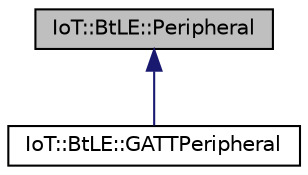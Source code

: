 digraph "IoT::BtLE::Peripheral"
{
 // LATEX_PDF_SIZE
  edge [fontname="Helvetica",fontsize="10",labelfontname="Helvetica",labelfontsize="10"];
  node [fontname="Helvetica",fontsize="10",shape=record];
  Node1 [label="IoT::BtLE::Peripheral",height=0.2,width=0.4,color="black", fillcolor="grey75", style="filled", fontcolor="black",tooltip=" "];
  Node1 -> Node2 [dir="back",color="midnightblue",fontsize="10",style="solid",fontname="Helvetica"];
  Node2 [label="IoT::BtLE::GATTPeripheral",height=0.2,width=0.4,color="black", fillcolor="white", style="filled",URL="$classIoT_1_1BtLE_1_1GATTPeripheral.html",tooltip=" "];
}
